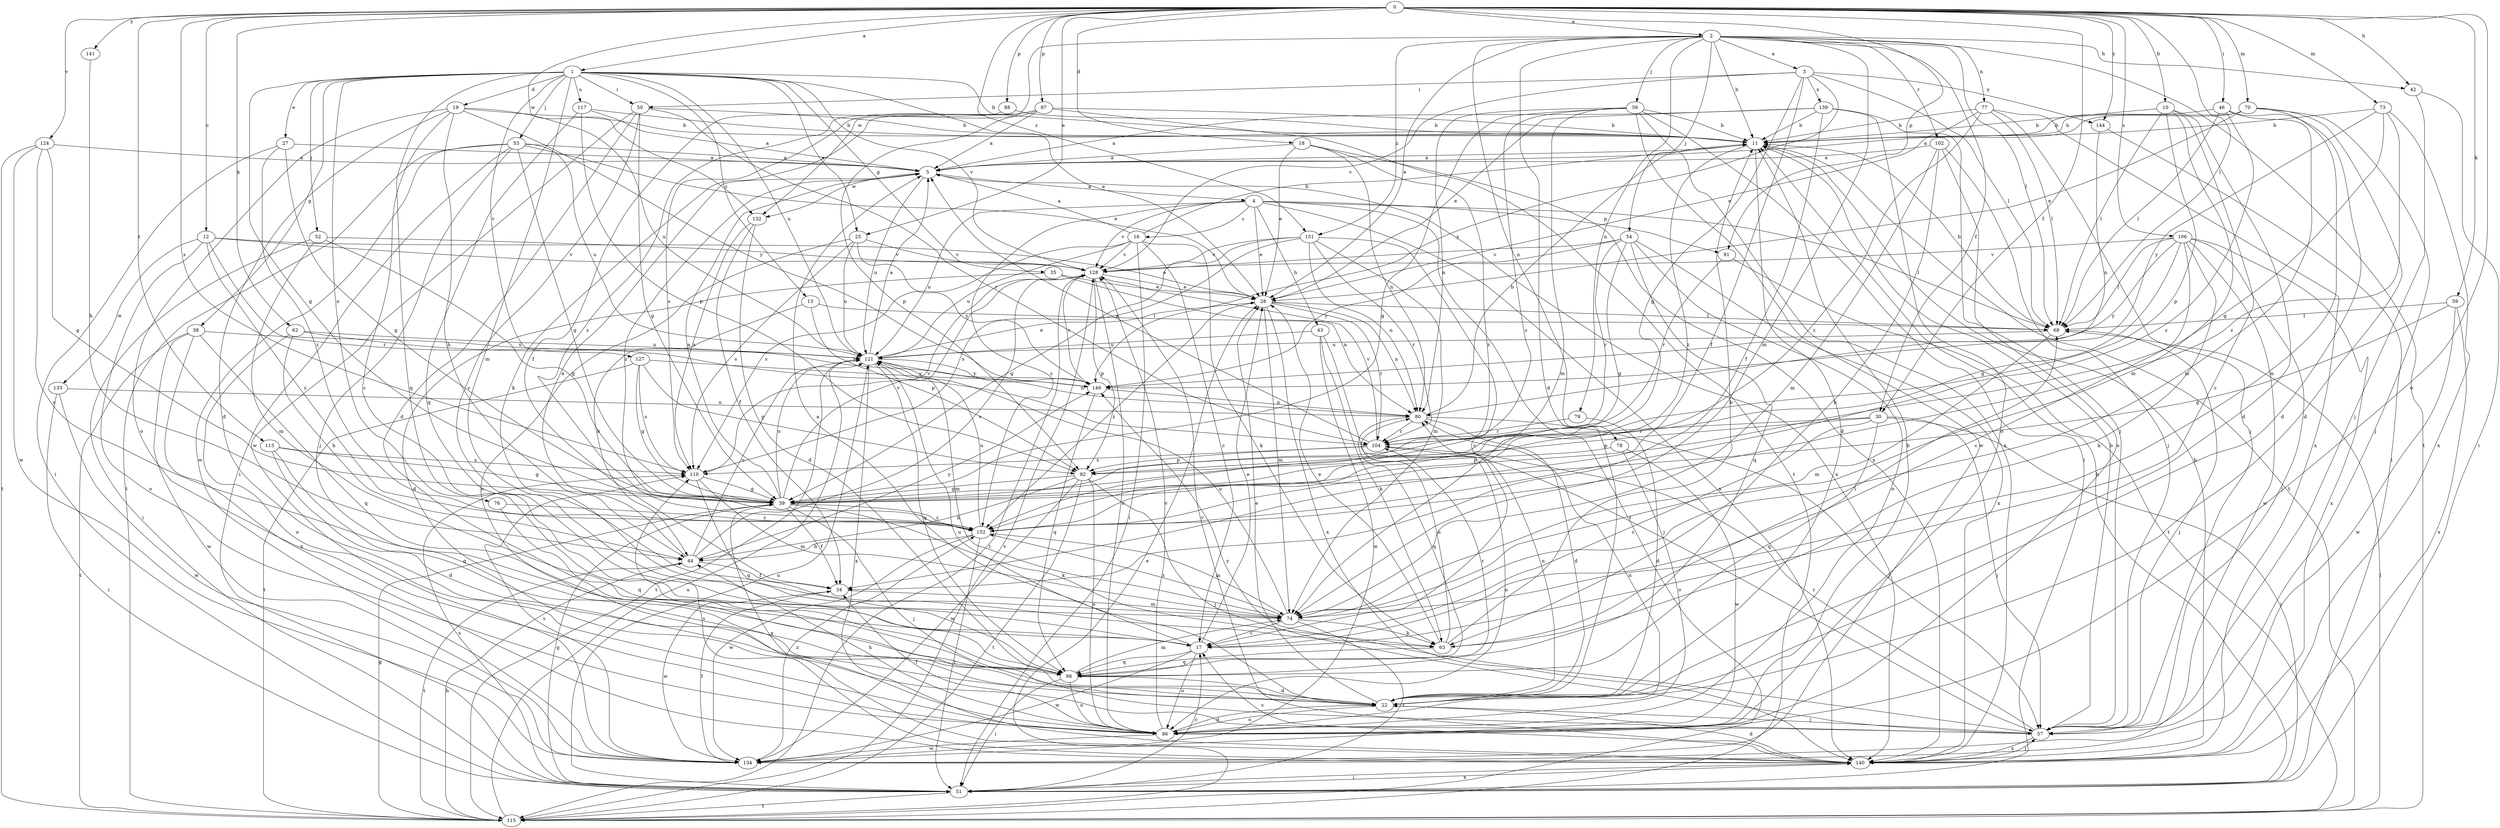 strict digraph  {
0;
1;
2;
3;
4;
5;
10;
11;
12;
13;
16;
17;
18;
19;
22;
25;
27;
28;
30;
34;
35;
38;
39;
42;
43;
44;
46;
50;
51;
52;
53;
54;
56;
57;
59;
62;
63;
68;
70;
73;
74;
76;
77;
78;
79;
80;
86;
87;
88;
91;
92;
98;
102;
104;
106;
110;
113;
115;
117;
121;
124;
127;
128;
132;
133;
134;
139;
140;
141;
144;
146;
151;
152;
0 -> 1  [label=a];
0 -> 2  [label=a];
0 -> 10  [label=b];
0 -> 12  [label=c];
0 -> 18  [label=d];
0 -> 25  [label=e];
0 -> 30  [label=f];
0 -> 42  [label=h];
0 -> 46  [label=i];
0 -> 59  [label=k];
0 -> 62  [label=k];
0 -> 68  [label=l];
0 -> 70  [label=m];
0 -> 73  [label=m];
0 -> 86  [label=o];
0 -> 87  [label=p];
0 -> 88  [label=p];
0 -> 91  [label=p];
0 -> 106  [label=s];
0 -> 110  [label=s];
0 -> 113  [label=t];
0 -> 124  [label=v];
0 -> 132  [label=w];
0 -> 141  [label=y];
0 -> 144  [label=y];
0 -> 151  [label=z];
1 -> 11  [label=b];
1 -> 13  [label=c];
1 -> 19  [label=d];
1 -> 25  [label=e];
1 -> 27  [label=e];
1 -> 28  [label=e];
1 -> 35  [label=g];
1 -> 38  [label=g];
1 -> 39  [label=g];
1 -> 50  [label=i];
1 -> 52  [label=j];
1 -> 53  [label=j];
1 -> 74  [label=m];
1 -> 76  [label=n];
1 -> 98  [label=q];
1 -> 117  [label=u];
1 -> 121  [label=u];
1 -> 127  [label=v];
1 -> 128  [label=v];
2 -> 3  [label=a];
2 -> 11  [label=b];
2 -> 22  [label=d];
2 -> 28  [label=e];
2 -> 30  [label=f];
2 -> 42  [label=h];
2 -> 54  [label=j];
2 -> 56  [label=j];
2 -> 68  [label=l];
2 -> 74  [label=m];
2 -> 77  [label=n];
2 -> 78  [label=n];
2 -> 79  [label=n];
2 -> 102  [label=r];
2 -> 115  [label=t];
2 -> 132  [label=w];
2 -> 151  [label=z];
3 -> 34  [label=f];
3 -> 39  [label=g];
3 -> 50  [label=i];
3 -> 68  [label=l];
3 -> 128  [label=v];
3 -> 139  [label=x];
3 -> 144  [label=y];
3 -> 146  [label=y];
4 -> 16  [label=c];
4 -> 28  [label=e];
4 -> 43  [label=h];
4 -> 68  [label=l];
4 -> 91  [label=p];
4 -> 115  [label=t];
4 -> 121  [label=u];
4 -> 128  [label=v];
4 -> 140  [label=x];
4 -> 152  [label=z];
5 -> 4  [label=a];
5 -> 121  [label=u];
5 -> 132  [label=w];
5 -> 140  [label=x];
5 -> 152  [label=z];
10 -> 11  [label=b];
10 -> 17  [label=c];
10 -> 22  [label=d];
10 -> 68  [label=l];
10 -> 74  [label=m];
10 -> 92  [label=p];
11 -> 5  [label=a];
11 -> 22  [label=d];
11 -> 115  [label=t];
11 -> 152  [label=z];
12 -> 28  [label=e];
12 -> 86  [label=o];
12 -> 104  [label=r];
12 -> 128  [label=v];
12 -> 133  [label=w];
12 -> 152  [label=z];
13 -> 44  [label=h];
13 -> 68  [label=l];
13 -> 92  [label=p];
16 -> 5  [label=a];
16 -> 11  [label=b];
16 -> 17  [label=c];
16 -> 51  [label=i];
16 -> 63  [label=k];
16 -> 110  [label=s];
16 -> 121  [label=u];
16 -> 128  [label=v];
17 -> 5  [label=a];
17 -> 28  [label=e];
17 -> 86  [label=o];
17 -> 98  [label=q];
17 -> 134  [label=w];
18 -> 5  [label=a];
18 -> 28  [label=e];
18 -> 80  [label=n];
18 -> 140  [label=x];
18 -> 152  [label=z];
19 -> 11  [label=b];
19 -> 17  [label=c];
19 -> 22  [label=d];
19 -> 44  [label=h];
19 -> 86  [label=o];
19 -> 121  [label=u];
19 -> 146  [label=y];
22 -> 28  [label=e];
22 -> 57  [label=j];
22 -> 80  [label=n];
22 -> 86  [label=o];
22 -> 121  [label=u];
25 -> 86  [label=o];
25 -> 110  [label=s];
25 -> 121  [label=u];
25 -> 128  [label=v];
25 -> 146  [label=y];
27 -> 5  [label=a];
27 -> 39  [label=g];
27 -> 51  [label=i];
27 -> 152  [label=z];
28 -> 68  [label=l];
28 -> 74  [label=m];
28 -> 80  [label=n];
28 -> 104  [label=r];
28 -> 140  [label=x];
28 -> 152  [label=z];
30 -> 17  [label=c];
30 -> 51  [label=i];
30 -> 57  [label=j];
30 -> 92  [label=p];
30 -> 98  [label=q];
30 -> 104  [label=r];
34 -> 74  [label=m];
34 -> 134  [label=w];
35 -> 22  [label=d];
35 -> 28  [label=e];
35 -> 80  [label=n];
38 -> 98  [label=q];
38 -> 115  [label=t];
38 -> 121  [label=u];
38 -> 134  [label=w];
38 -> 140  [label=x];
39 -> 5  [label=a];
39 -> 34  [label=f];
39 -> 57  [label=j];
39 -> 63  [label=k];
39 -> 121  [label=u];
39 -> 128  [label=v];
39 -> 140  [label=x];
39 -> 152  [label=z];
42 -> 51  [label=i];
42 -> 57  [label=j];
43 -> 57  [label=j];
43 -> 63  [label=k];
43 -> 121  [label=u];
43 -> 134  [label=w];
44 -> 5  [label=a];
44 -> 34  [label=f];
44 -> 115  [label=t];
44 -> 121  [label=u];
44 -> 128  [label=v];
44 -> 146  [label=y];
46 -> 11  [label=b];
46 -> 22  [label=d];
46 -> 68  [label=l];
46 -> 74  [label=m];
46 -> 152  [label=z];
50 -> 11  [label=b];
50 -> 17  [label=c];
50 -> 22  [label=d];
50 -> 39  [label=g];
50 -> 104  [label=r];
50 -> 134  [label=w];
51 -> 11  [label=b];
51 -> 17  [label=c];
51 -> 39  [label=g];
51 -> 110  [label=s];
51 -> 115  [label=t];
51 -> 121  [label=u];
51 -> 140  [label=x];
52 -> 39  [label=g];
52 -> 51  [label=i];
52 -> 74  [label=m];
52 -> 128  [label=v];
53 -> 5  [label=a];
53 -> 28  [label=e];
53 -> 39  [label=g];
53 -> 51  [label=i];
53 -> 57  [label=j];
53 -> 115  [label=t];
53 -> 121  [label=u];
53 -> 134  [label=w];
54 -> 39  [label=g];
54 -> 86  [label=o];
54 -> 98  [label=q];
54 -> 104  [label=r];
54 -> 128  [label=v];
54 -> 140  [label=x];
54 -> 146  [label=y];
56 -> 11  [label=b];
56 -> 39  [label=g];
56 -> 51  [label=i];
56 -> 74  [label=m];
56 -> 80  [label=n];
56 -> 134  [label=w];
56 -> 140  [label=x];
56 -> 152  [label=z];
57 -> 11  [label=b];
57 -> 104  [label=r];
57 -> 140  [label=x];
57 -> 146  [label=y];
59 -> 39  [label=g];
59 -> 68  [label=l];
59 -> 134  [label=w];
59 -> 140  [label=x];
62 -> 44  [label=h];
62 -> 86  [label=o];
62 -> 121  [label=u];
62 -> 146  [label=y];
63 -> 11  [label=b];
63 -> 28  [label=e];
63 -> 68  [label=l];
63 -> 80  [label=n];
63 -> 98  [label=q];
68 -> 11  [label=b];
68 -> 57  [label=j];
68 -> 74  [label=m];
68 -> 121  [label=u];
70 -> 5  [label=a];
70 -> 11  [label=b];
70 -> 22  [label=d];
70 -> 28  [label=e];
70 -> 57  [label=j];
70 -> 74  [label=m];
73 -> 11  [label=b];
73 -> 39  [label=g];
73 -> 140  [label=x];
73 -> 146  [label=y];
73 -> 152  [label=z];
74 -> 17  [label=c];
74 -> 51  [label=i];
74 -> 63  [label=k];
74 -> 121  [label=u];
74 -> 152  [label=z];
76 -> 98  [label=q];
76 -> 152  [label=z];
77 -> 11  [label=b];
77 -> 28  [label=e];
77 -> 57  [label=j];
77 -> 68  [label=l];
77 -> 140  [label=x];
77 -> 152  [label=z];
78 -> 86  [label=o];
78 -> 92  [label=p];
78 -> 134  [label=w];
79 -> 22  [label=d];
79 -> 104  [label=r];
80 -> 11  [label=b];
80 -> 22  [label=d];
80 -> 57  [label=j];
80 -> 98  [label=q];
80 -> 104  [label=r];
86 -> 11  [label=b];
86 -> 22  [label=d];
86 -> 34  [label=f];
86 -> 44  [label=h];
86 -> 80  [label=n];
86 -> 128  [label=v];
86 -> 134  [label=w];
87 -> 5  [label=a];
87 -> 11  [label=b];
87 -> 63  [label=k];
87 -> 92  [label=p];
87 -> 110  [label=s];
87 -> 115  [label=t];
87 -> 152  [label=z];
88 -> 11  [label=b];
88 -> 34  [label=f];
91 -> 104  [label=r];
91 -> 115  [label=t];
92 -> 39  [label=g];
92 -> 44  [label=h];
92 -> 57  [label=j];
92 -> 86  [label=o];
92 -> 115  [label=t];
92 -> 134  [label=w];
98 -> 22  [label=d];
98 -> 51  [label=i];
98 -> 74  [label=m];
98 -> 86  [label=o];
98 -> 104  [label=r];
102 -> 5  [label=a];
102 -> 57  [label=j];
102 -> 63  [label=k];
102 -> 74  [label=m];
102 -> 86  [label=o];
104 -> 5  [label=a];
104 -> 86  [label=o];
104 -> 92  [label=p];
104 -> 110  [label=s];
104 -> 128  [label=v];
106 -> 17  [label=c];
106 -> 39  [label=g];
106 -> 57  [label=j];
106 -> 63  [label=k];
106 -> 68  [label=l];
106 -> 128  [label=v];
106 -> 134  [label=w];
106 -> 140  [label=x];
106 -> 146  [label=y];
110 -> 39  [label=g];
110 -> 74  [label=m];
110 -> 98  [label=q];
110 -> 128  [label=v];
113 -> 22  [label=d];
113 -> 39  [label=g];
113 -> 98  [label=q];
113 -> 110  [label=s];
115 -> 28  [label=e];
115 -> 39  [label=g];
115 -> 44  [label=h];
115 -> 68  [label=l];
115 -> 121  [label=u];
115 -> 128  [label=v];
117 -> 5  [label=a];
117 -> 11  [label=b];
117 -> 92  [label=p];
117 -> 98  [label=q];
121 -> 5  [label=a];
121 -> 28  [label=e];
121 -> 74  [label=m];
121 -> 80  [label=n];
121 -> 98  [label=q];
121 -> 115  [label=t];
121 -> 140  [label=x];
121 -> 146  [label=y];
124 -> 5  [label=a];
124 -> 17  [label=c];
124 -> 39  [label=g];
124 -> 115  [label=t];
124 -> 134  [label=w];
127 -> 39  [label=g];
127 -> 92  [label=p];
127 -> 110  [label=s];
127 -> 115  [label=t];
127 -> 146  [label=y];
128 -> 28  [label=e];
128 -> 86  [label=o];
128 -> 92  [label=p];
128 -> 115  [label=t];
132 -> 22  [label=d];
132 -> 34  [label=f];
132 -> 110  [label=s];
133 -> 51  [label=i];
133 -> 80  [label=n];
133 -> 134  [label=w];
134 -> 34  [label=f];
134 -> 110  [label=s];
134 -> 152  [label=z];
139 -> 5  [label=a];
139 -> 11  [label=b];
139 -> 28  [label=e];
139 -> 34  [label=f];
139 -> 57  [label=j];
139 -> 86  [label=o];
140 -> 11  [label=b];
140 -> 17  [label=c];
140 -> 22  [label=d];
140 -> 51  [label=i];
140 -> 57  [label=j];
140 -> 110  [label=s];
140 -> 128  [label=v];
141 -> 44  [label=h];
144 -> 51  [label=i];
144 -> 80  [label=n];
146 -> 80  [label=n];
146 -> 98  [label=q];
146 -> 128  [label=v];
151 -> 17  [label=c];
151 -> 39  [label=g];
151 -> 74  [label=m];
151 -> 80  [label=n];
151 -> 104  [label=r];
151 -> 110  [label=s];
151 -> 128  [label=v];
152 -> 44  [label=h];
152 -> 51  [label=i];
152 -> 74  [label=m];
152 -> 121  [label=u];
152 -> 134  [label=w];
}
